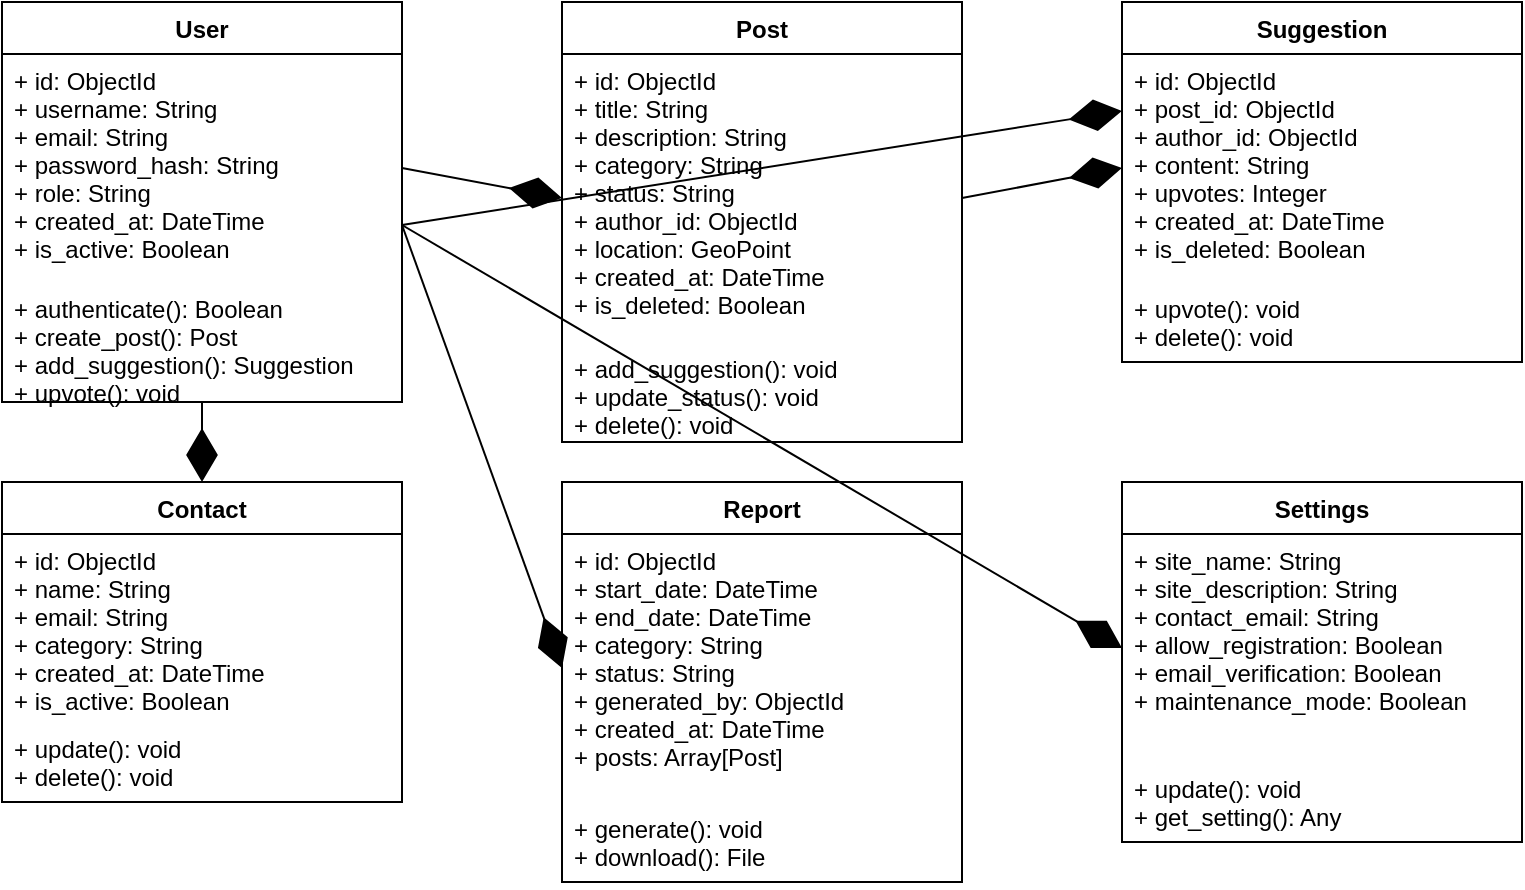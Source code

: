 <?xml version="1.0" encoding="UTF-8"?>
<mxfile version="21.1.8" type="device">
  <diagram id="class-diagram" name="Class Diagram">
    <mxGraphModel dx="1422" dy="798" grid="1" gridSize="10" guides="1" tooltips="1" connect="1" arrows="1" fold="1" page="1" pageScale="1" pageWidth="1169" pageHeight="827" math="0" shadow="0">
      <root>
        <mxCell id="0" />
        <mxCell id="1" parent="0" />
        
        <!-- User Class -->
        <mxCell id="user-class" value="User" style="swimlane;fontStyle=1;align=center;verticalAlign=top;childLayout=stackLayout;horizontal=1;startSize=26;horizontalStack=0;resizeParent=1;resizeParentMax=0;resizeLast=0;collapsible=1;marginBottom=0;" vertex="1" parent="1">
          <mxGeometry x="40" y="40" width="200" height="200" as="geometry" />
        </mxCell>
        <mxCell id="user-attributes" value="+ id: ObjectId&#xa;+ username: String&#xa;+ email: String&#xa;+ password_hash: String&#xa;+ role: String&#xa;+ created_at: DateTime&#xa;+ is_active: Boolean" style="text;strokeColor=none;fillColor=none;align=left;verticalAlign=top;spacingLeft=4;spacingRight=4;overflow=hidden;rotatable=0;points=[[0,0.5],[1,0.5]];portConstraint=eastwest;" vertex="1" parent="user-class">
          <mxGeometry y="26" width="200" height="114" as="geometry" />
        </mxCell>
        <mxCell id="user-methods" value="+ authenticate(): Boolean&#xa;+ create_post(): Post&#xa;+ add_suggestion(): Suggestion&#xa;+ upvote(): void" style="text;strokeColor=none;fillColor=none;align=left;verticalAlign=top;spacingLeft=4;spacingRight=4;overflow=hidden;rotatable=0;points=[[0,0.5],[1,0.5]];portConstraint=eastwest;" vertex="1" parent="user-class">
          <mxGeometry y="140" width="200" height="60" as="geometry" />
        </mxCell>

        <!-- Post Class -->
        <mxCell id="post-class" value="Post" style="swimlane;fontStyle=1;align=center;verticalAlign=top;childLayout=stackLayout;horizontal=1;startSize=26;horizontalStack=0;resizeParent=1;resizeParentMax=0;resizeLast=0;collapsible=1;marginBottom=0;" vertex="1" parent="1">
          <mxGeometry x="320" y="40" width="200" height="220" as="geometry" />
        </mxCell>
        <mxCell id="post-attributes" value="+ id: ObjectId&#xa;+ title: String&#xa;+ description: String&#xa;+ category: String&#xa;+ status: String&#xa;+ author_id: ObjectId&#xa;+ location: GeoPoint&#xa;+ created_at: DateTime&#xa;+ is_deleted: Boolean" style="text;strokeColor=none;fillColor=none;align=left;verticalAlign=top;spacingLeft=4;spacingRight=4;overflow=hidden;rotatable=0;points=[[0,0.5],[1,0.5]];portConstraint=eastwest;" vertex="1" parent="post-class">
          <mxGeometry y="26" width="200" height="144" as="geometry" />
        </mxCell>
        <mxCell id="post-methods" value="+ add_suggestion(): void&#xa;+ update_status(): void&#xa;+ delete(): void" style="text;strokeColor=none;fillColor=none;align=left;verticalAlign=top;spacingLeft=4;spacingRight=4;overflow=hidden;rotatable=0;points=[[0,0.5],[1,0.5]];portConstraint=eastwest;" vertex="1" parent="post-class">
          <mxGeometry y="170" width="200" height="50" as="geometry" />
        </mxCell>

        <!-- Suggestion Class -->
        <mxCell id="suggestion-class" value="Suggestion" style="swimlane;fontStyle=1;align=center;verticalAlign=top;childLayout=stackLayout;horizontal=1;startSize=26;horizontalStack=0;resizeParent=1;resizeParentMax=0;resizeLast=0;collapsible=1;marginBottom=0;" vertex="1" parent="1">
          <mxGeometry x="600" y="40" width="200" height="180" as="geometry" />
        </mxCell>
        <mxCell id="suggestion-attributes" value="+ id: ObjectId&#xa;+ post_id: ObjectId&#xa;+ author_id: ObjectId&#xa;+ content: String&#xa;+ upvotes: Integer&#xa;+ created_at: DateTime&#xa;+ is_deleted: Boolean" style="text;strokeColor=none;fillColor=none;align=left;verticalAlign=top;spacingLeft=4;spacingRight=4;overflow=hidden;rotatable=0;points=[[0,0.5],[1,0.5]];portConstraint=eastwest;" vertex="1" parent="suggestion-class">
          <mxGeometry y="26" width="200" height="114" as="geometry" />
        </mxCell>
        <mxCell id="suggestion-methods" value="+ upvote(): void&#xa;+ delete(): void" style="text;strokeColor=none;fillColor=none;align=left;verticalAlign=top;spacingLeft=4;spacingRight=4;overflow=hidden;rotatable=0;points=[[0,0.5],[1,0.5]];portConstraint=eastwest;" vertex="1" parent="suggestion-class">
          <mxGeometry y="140" width="200" height="40" as="geometry" />
        </mxCell>

        <!-- Contact Class -->
        <mxCell id="contact-class" value="Contact" style="swimlane;fontStyle=1;align=center;verticalAlign=top;childLayout=stackLayout;horizontal=1;startSize=26;horizontalStack=0;resizeParent=1;resizeParentMax=0;resizeLast=0;collapsible=1;marginBottom=0;" vertex="1" parent="1">
          <mxGeometry x="40" y="280" width="200" height="160" as="geometry" />
        </mxCell>
        <mxCell id="contact-attributes" value="+ id: ObjectId&#xa;+ name: String&#xa;+ email: String&#xa;+ category: String&#xa;+ created_at: DateTime&#xa;+ is_active: Boolean" style="text;strokeColor=none;fillColor=none;align=left;verticalAlign=top;spacingLeft=4;spacingRight=4;overflow=hidden;rotatable=0;points=[[0,0.5],[1,0.5]];portConstraint=eastwest;" vertex="1" parent="contact-class">
          <mxGeometry y="26" width="200" height="94" as="geometry" />
        </mxCell>
        <mxCell id="contact-methods" value="+ update(): void&#xa;+ delete(): void" style="text;strokeColor=none;fillColor=none;align=left;verticalAlign=top;spacingLeft=4;spacingRight=4;overflow=hidden;rotatable=0;points=[[0,0.5],[1,0.5]];portConstraint=eastwest;" vertex="1" parent="contact-class">
          <mxGeometry y="120" width="200" height="40" as="geometry" />
        </mxCell>

        <!-- Report Class -->
        <mxCell id="report-class" value="Report" style="swimlane;fontStyle=1;align=center;verticalAlign=top;childLayout=stackLayout;horizontal=1;startSize=26;horizontalStack=0;resizeParent=1;resizeParentMax=0;resizeLast=0;collapsible=1;marginBottom=0;" vertex="1" parent="1">
          <mxGeometry x="320" y="280" width="200" height="200" as="geometry" />
        </mxCell>
        <mxCell id="report-attributes" value="+ id: ObjectId&#xa;+ start_date: DateTime&#xa;+ end_date: DateTime&#xa;+ category: String&#xa;+ status: String&#xa;+ generated_by: ObjectId&#xa;+ created_at: DateTime&#xa;+ posts: Array[Post]" style="text;strokeColor=none;fillColor=none;align=left;verticalAlign=top;spacingLeft=4;spacingRight=4;overflow=hidden;rotatable=0;points=[[0,0.5],[1,0.5]];portConstraint=eastwest;" vertex="1" parent="report-class">
          <mxGeometry y="26" width="200" height="134" as="geometry" />
        </mxCell>
        <mxCell id="report-methods" value="+ generate(): void&#xa;+ download(): File" style="text;strokeColor=none;fillColor=none;align=left;verticalAlign=top;spacingLeft=4;spacingRight=4;overflow=hidden;rotatable=0;points=[[0,0.5],[1,0.5]];portConstraint=eastwest;" vertex="1" parent="report-class">
          <mxGeometry y="160" width="200" height="40" as="geometry" />
        </mxCell>

        <!-- Settings Class -->
        <mxCell id="settings-class" value="Settings" style="swimlane;fontStyle=1;align=center;verticalAlign=top;childLayout=stackLayout;horizontal=1;startSize=26;horizontalStack=0;resizeParent=1;resizeParentMax=0;resizeLast=0;collapsible=1;marginBottom=0;" vertex="1" parent="1">
          <mxGeometry x="600" y="280" width="200" height="180" as="geometry" />
        </mxCell>
        <mxCell id="settings-attributes" value="+ site_name: String&#xa;+ site_description: String&#xa;+ contact_email: String&#xa;+ allow_registration: Boolean&#xa;+ email_verification: Boolean&#xa;+ maintenance_mode: Boolean" style="text;strokeColor=none;fillColor=none;align=left;verticalAlign=top;spacingLeft=4;spacingRight=4;overflow=hidden;rotatable=0;points=[[0,0.5],[1,0.5]];portConstraint=eastwest;" vertex="1" parent="settings-class">
          <mxGeometry y="26" width="200" height="114" as="geometry" />
        </mxCell>
        <mxCell id="settings-methods" value="+ update(): void&#xa;+ get_setting(): Any" style="text;strokeColor=none;fillColor=none;align=left;verticalAlign=top;spacingLeft=4;spacingRight=4;overflow=hidden;rotatable=0;points=[[0,0.5],[1,0.5]];portConstraint=eastwest;" vertex="1" parent="settings-class">
          <mxGeometry y="140" width="200" height="40" as="geometry" />
        </mxCell>

        <!-- Relationships -->
        <mxCell id="user-post" value="" style="endArrow=diamondThin;endFill=1;endSize=24;html=1;rounded=0;exitX=1;exitY=0.5;entryX=0;entryY=0.5;" edge="1" parent="1" source="user-attributes" target="post-attributes">
          <mxGeometry width="160" relative="1" as="geometry" />
        </mxCell>
        <mxCell id="post-suggestion" value="" style="endArrow=diamondThin;endFill=1;endSize=24;html=1;rounded=0;exitX=1;exitY=0.5;entryX=0;entryY=0.5;" edge="1" parent="1" source="post-attributes" target="suggestion-attributes">
          <mxGeometry width="160" relative="1" as="geometry" />
        </mxCell>
        <mxCell id="user-suggestion" value="" style="endArrow=diamondThin;endFill=1;endSize=24;html=1;rounded=0;exitX=1;exitY=0.75;entryX=0;entryY=0.25;" edge="1" parent="1" source="user-attributes" target="suggestion-attributes">
          <mxGeometry width="160" relative="1" as="geometry" />
        </mxCell>
        <mxCell id="admin-report" value="" style="endArrow=diamondThin;endFill=1;endSize=24;html=1;rounded=0;exitX=1;exitY=0.75;entryX=0;entryY=0.5;" edge="1" parent="1" source="user-attributes" target="report-attributes">
          <mxGeometry width="160" relative="1" as="geometry" />
        </mxCell>
        <mxCell id="admin-contact" value="" style="endArrow=diamondThin;endFill=1;endSize=24;html=1;rounded=0;exitX=0.5;exitY=1;entryX=0.5;entryY=0;" edge="1" parent="1" source="user-class" target="contact-class">
          <mxGeometry width="160" relative="1" as="geometry" />
        </mxCell>
        <mxCell id="admin-settings" value="" style="endArrow=diamondThin;endFill=1;endSize=24;html=1;rounded=0;exitX=1;exitY=0.75;entryX=0;entryY=0.5;" edge="1" parent="1" source="user-attributes" target="settings-attributes">
          <mxGeometry width="160" relative="1" as="geometry" />
        </mxCell>
      </root>
    </mxGraphModel>
  </diagram>
</mxfile> 